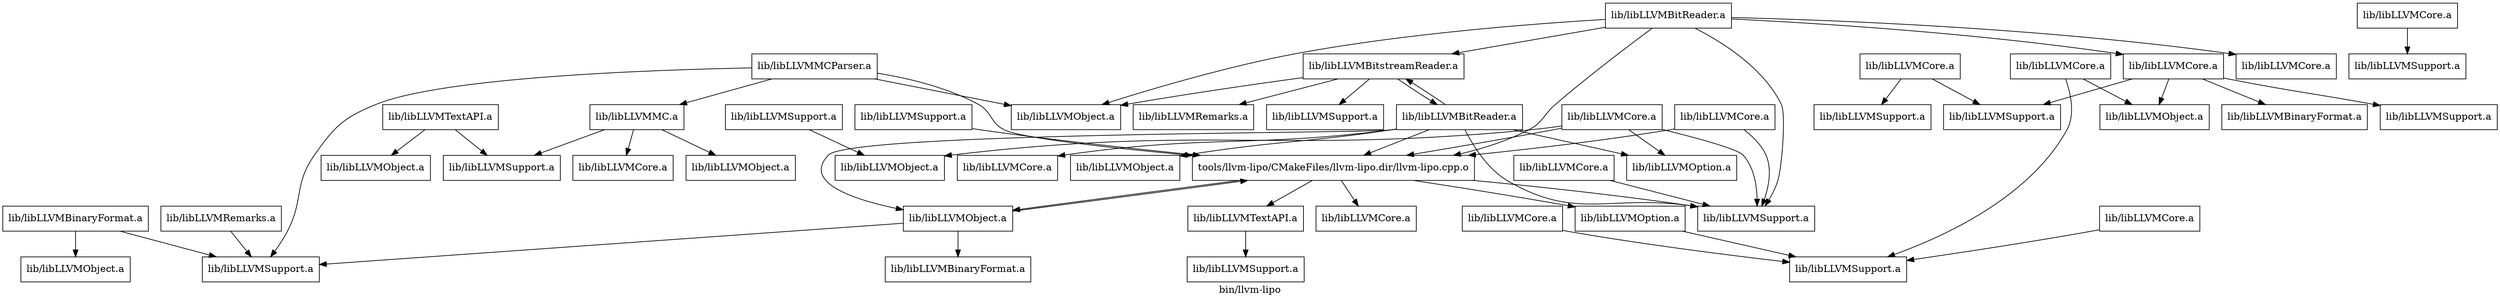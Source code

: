 digraph "bin/llvm-lipo" {
	label="bin/llvm-lipo";

	Node0x55a7ef5edaa0 [shape=record,shape=record,label="{tools/llvm-lipo/CMakeFiles/llvm-lipo.dir/llvm-lipo.cpp.o}"];
	Node0x55a7ef5edaa0 -> Node0x55a7ef5ebe98;
	Node0x55a7ef5edaa0 -> Node0x55a7ef5f16c0;
	Node0x55a7ef5edaa0 -> Node0x55a7ef5ecf40;
	Node0x55a7ef5edaa0 -> Node0x55a7ef5f4510;
	Node0x55a7ef5edaa0 -> Node0x55a7ef5f6a70;
	Node0x55a7ef5ebe98 [shape=record,shape=record,label="{lib/libLLVMObject.a}"];
	Node0x55a7ef5ebe98 -> Node0x55a7ef5edaa0;
	Node0x55a7ef5ebe98 -> Node0x55a7ef5f7be8;
	Node0x55a7ef5ebe98 -> Node0x55a7ef5eb5a8;
	Node0x55a7ef5f16c0 [shape=record,shape=record,label="{lib/libLLVMOption.a}"];
	Node0x55a7ef5f16c0 -> Node0x55a7ef5f4578;
	Node0x55a7ef5ecf40 [shape=record,shape=record,label="{lib/libLLVMSupport.a}"];
	Node0x55a7ef5f4510 [shape=record,shape=record,label="{lib/libLLVMTextAPI.a}"];
	Node0x55a7ef5f4510 -> Node0x55a7ef5f4fa0;
	Node0x55a7ef5f6a70 [shape=record,shape=record,label="{lib/libLLVMCore.a}"];
	Node0x55a7ef5f7be8 [shape=record,shape=record,label="{lib/libLLVMSupport.a}"];
	Node0x55a7ef5eb5a8 [shape=record,shape=record,label="{lib/libLLVMBinaryFormat.a}"];
	Node0x55a7ef5f4578 [shape=record,shape=record,label="{lib/libLLVMSupport.a}"];
	Node0x55a7ef5eb470 [shape=record,shape=record,label="{lib/libLLVMSupport.a}"];
	Node0x55a7ef5eb470 -> Node0x55a7ef5f0f08;
	Node0x55a7ef5f0f08 [shape=record,shape=record,label="{lib/libLLVMObject.a}"];
	Node0x55a7ef5f4fa0 [shape=record,shape=record,label="{lib/libLLVMSupport.a}"];
	Node0x55a7ef5f21b8 [shape=record,shape=record,label="{lib/libLLVMSupport.a}"];
	Node0x55a7ef5f21b8 -> Node0x55a7ef5edaa0;
	Node0x55a7ef5f6b40 [shape=record,shape=record,label="{lib/libLLVMTextAPI.a}"];
	Node0x55a7ef5f6b40 -> Node0x55a7ef5efcc0;
	Node0x55a7ef5f6b40 -> Node0x55a7ef5f5418;
	Node0x55a7ef5efcc0 [shape=record,shape=record,label="{lib/libLLVMObject.a}"];
	Node0x55a7ef5f5418 [shape=record,shape=record,label="{lib/libLLVMSupport.a}"];
	Node0x55a7ef5ec580 [shape=record,shape=record,label="{lib/libLLVMCore.a}"];
	Node0x55a7ef5ec580 -> Node0x55a7ef5f4578;
	Node0x55a7ef5f5480 [shape=record,shape=record,label="{lib/libLLVMCore.a}"];
	Node0x55a7ef5f5480 -> Node0x55a7ef5f4168;
	Node0x55a7ef5f4168 [shape=record,shape=record,label="{lib/libLLVMSupport.a}"];
	Node0x55a7ef5efd28 [shape=record,shape=record,label="{lib/libLLVMCore.a}"];
	Node0x55a7ef5efd28 -> Node0x55a7ef5ee188;
	Node0x55a7ef5efd28 -> Node0x55a7ef5f7430;
	Node0x55a7ef5ee188 [shape=record,shape=record,label="{lib/libLLVMSupport.a}"];
	Node0x55a7ef5f7430 [shape=record,shape=record,label="{lib/libLLVMSupport.a}"];
	Node0x55a7ef5ed898 [shape=record,shape=record,label="{lib/libLLVMCore.a}"];
	Node0x55a7ef5ed898 -> Node0x55a7ef5f4578;
	Node0x55a7ef5f4ed0 [shape=record,shape=record,label="{lib/libLLVMCore.a}"];
	Node0x55a7ef5f4ed0 -> Node0x55a7ef5edaa0;
	Node0x55a7ef5f4ed0 -> Node0x55a7ef5f6528;
	Node0x55a7ef5f4ed0 -> Node0x55a7ef5f0f08;
	Node0x55a7ef5f4ed0 -> Node0x55a7ef5ecf40;
	Node0x55a7ef5f6528 [shape=record,shape=record,label="{lib/libLLVMOption.a}"];
	Node0x55a7ef5f4098 [shape=record,shape=record,label="{lib/libLLVMCore.a}"];
	Node0x55a7ef5f4098 -> Node0x55a7ef5ece70;
	Node0x55a7ef5f4098 -> Node0x55a7ef5f4578;
	Node0x55a7ef5ece70 [shape=record,shape=record,label="{lib/libLLVMObject.a}"];
	Node0x55a7ef5ebf00 [shape=record,shape=record,label="{lib/libLLVMBinaryFormat.a}"];
	Node0x55a7ef5ebf00 -> Node0x55a7ef5f3fc8;
	Node0x55a7ef5ebf00 -> Node0x55a7ef5f7be8;
	Node0x55a7ef5f3fc8 [shape=record,shape=record,label="{lib/libLLVMObject.a}"];
	Node0x55a7ef5ec310 [shape=record,shape=record,label="{lib/libLLVMBitReader.a}"];
	Node0x55a7ef5ec310 -> Node0x55a7ef5edaa0;
	Node0x55a7ef5ec310 -> Node0x55a7ef5ebe98;
	Node0x55a7ef5ec310 -> Node0x55a7ef5f6528;
	Node0x55a7ef5ec310 -> Node0x55a7ef5ed830;
	Node0x55a7ef5ec310 -> Node0x55a7ef5ecf40;
	Node0x55a7ef5ec310 -> Node0x55a7ef5f0340;
	Node0x55a7ef5ec310 -> Node0x55a7ef5f3ae8;
	Node0x55a7ef5ed830 [shape=record,shape=record,label="{lib/libLLVMObject.a}"];
	Node0x55a7ef5f0340 [shape=record,shape=record,label="{lib/libLLVMCore.a}"];
	Node0x55a7ef5f3ae8 [shape=record,shape=record,label="{lib/libLLVMBitstreamReader.a}"];
	Node0x55a7ef5f3ae8 -> Node0x55a7ef5eb610;
	Node0x55a7ef5f3ae8 -> Node0x55a7ef5ecac8;
	Node0x55a7ef5f3ae8 -> Node0x55a7ef5ec310;
	Node0x55a7ef5f3ae8 -> Node0x55a7ef5edf18;
	Node0x55a7ef5eccd0 [shape=record,shape=record,label="{lib/libLLVMCore.a}"];
	Node0x55a7ef5eccd0 -> Node0x55a7ef5ece70;
	Node0x55a7ef5eccd0 -> Node0x55a7ef5eaf28;
	Node0x55a7ef5eccd0 -> Node0x55a7ef5f7430;
	Node0x55a7ef5eccd0 -> Node0x55a7ef5ec928;
	Node0x55a7ef5eaf28 [shape=record,shape=record,label="{lib/libLLVMSupport.a}"];
	Node0x55a7ef5ec928 [shape=record,shape=record,label="{lib/libLLVMBinaryFormat.a}"];
	Node0x55a7ef5f0478 [shape=record,shape=record,label="{lib/libLLVMCore.a}"];
	Node0x55a7ef5f0478 -> Node0x55a7ef5edaa0;
	Node0x55a7ef5f0478 -> Node0x55a7ef5ecf40;
	Node0x55a7ef5eae58 [shape=record,shape=record,label="{lib/libLLVMCore.a}"];
	Node0x55a7ef5eae58 -> Node0x55a7ef5ecf40;
	Node0x55a7ef5f03a8 [shape=record,shape=record,label="{lib/libLLVMBitReader.a}"];
	Node0x55a7ef5f03a8 -> Node0x55a7ef5edaa0;
	Node0x55a7ef5f03a8 -> Node0x55a7ef5eb610;
	Node0x55a7ef5f03a8 -> Node0x55a7ef5ecf40;
	Node0x55a7ef5f03a8 -> Node0x55a7ef5f0ea0;
	Node0x55a7ef5f03a8 -> Node0x55a7ef5eccd0;
	Node0x55a7ef5f03a8 -> Node0x55a7ef5f3ae8;
	Node0x55a7ef5eb610 [shape=record,shape=record,label="{lib/libLLVMObject.a}"];
	Node0x55a7ef5f0ea0 [shape=record,shape=record,label="{lib/libLLVMCore.a}"];
	Node0x55a7ef5eb060 [shape=record,shape=record,label="{lib/libLLVMRemarks.a}"];
	Node0x55a7ef5eb060 -> Node0x55a7ef5f7be8;
	Node0x55a7ef5ecac8 [shape=record,shape=record,label="{lib/libLLVMSupport.a}"];
	Node0x55a7ef5edf18 [shape=record,shape=record,label="{lib/libLLVMRemarks.a}"];
	Node0x55a7ef5f43d8 [shape=record,shape=record,label="{lib/libLLVMMCParser.a}"];
	Node0x55a7ef5f43d8 -> Node0x55a7ef5edaa0;
	Node0x55a7ef5f43d8 -> Node0x55a7ef5eb610;
	Node0x55a7ef5f43d8 -> Node0x55a7ef5f7be8;
	Node0x55a7ef5f43d8 -> Node0x55a7ef5f2838;
	Node0x55a7ef5f2838 [shape=record,shape=record,label="{lib/libLLVMMC.a}"];
	Node0x55a7ef5f2838 -> Node0x55a7ef5f38e0;
	Node0x55a7ef5f2838 -> Node0x55a7ef5f5418;
	Node0x55a7ef5f2838 -> Node0x55a7ef5f13e8;
	Node0x55a7ef5f38e0 [shape=record,shape=record,label="{lib/libLLVMObject.a}"];
	Node0x55a7ef5f13e8 [shape=record,shape=record,label="{lib/libLLVMCore.a}"];
}
